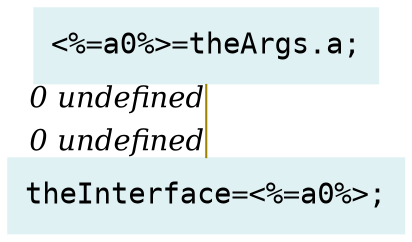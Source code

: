digraph g{node_368 [shape="box", style="filled", color="#dff1f2", fontname="Courier", label="<%=a0%>=theArgs.a;
" ]
node_370 [shape="box", style="filled", color="#dff1f2", fontname="Courier", label="theInterface=<%=a0%>;
" ]
node_368 -> node_370 [dir=none, arrowHead=none, fontname="Times-Italic", arrowsize=1, color="#9d8400", label="",  headlabel="0 undefined", taillabel="0 undefined" ]
}
